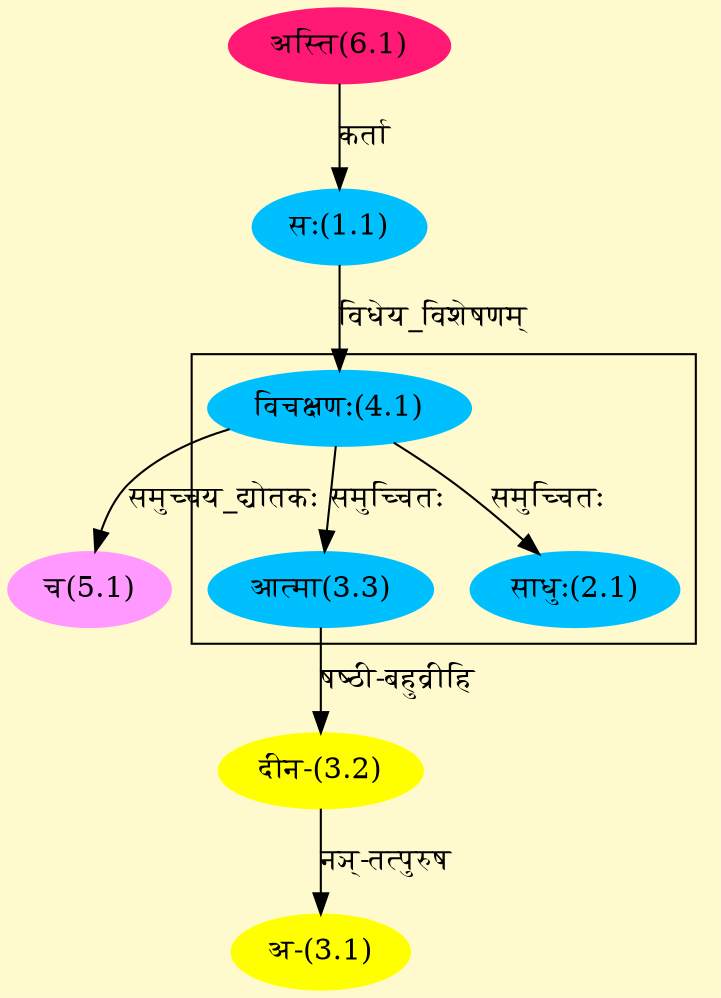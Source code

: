digraph G{
rankdir=BT;
 compound=true;
 bgcolor="lemonchiffon1";

subgraph cluster_1{
Node2_1 [style=filled, color="#00BFFF" label = "साधुः(2.1)"]
Node4_1 [style=filled, color="#00BFFF" label = "विचक्षणः(4.1)"]
Node3_3 [style=filled, color="#00BFFF" label = "आत्मा(3.3)"]

}
Node1_1 [style=filled, color="#00BFFF" label = "सः(1.1)"]
Node6_1 [style=filled, color="#FF1975" label = "अस्ति(6.1)"]
Node3_1 [style=filled, color="#FFFF00" label = "अ-(3.1)"]
Node3_2 [style=filled, color="#FFFF00" label = "दीन-(3.2)"]
Node3_3 [style=filled, color="#00BFFF" label = "आत्मा(3.3)"]
Node4_1 [style=filled, color="#00BFFF" label = "विचक्षणः(4.1)"]
Node5_1 [style=filled, color="#FF99FF" label = "च(5.1)"]
/* Start of Relations section */

Node1_1 -> Node6_1 [  label="कर्ता"  dir="back" ]
Node2_1 -> Node4_1 [  label="समुच्चितः"  dir="back" ]
Node3_1 -> Node3_2 [  label="नञ्-तत्पुरुष"  dir="back" ]
Node3_2 -> Node3_3 [  label="षष्ठी-बहुव्रीहि"  dir="back" ]
Node3_3 -> Node4_1 [  label="समुच्चितः"  dir="back" ]
Node4_1 -> Node1_1 [  label="विधेय_विशेषणम्"  dir="back" ]
Node5_1 -> Node4_1 [  label="समुच्चय_द्योतकः"  dir="back" ]
}
